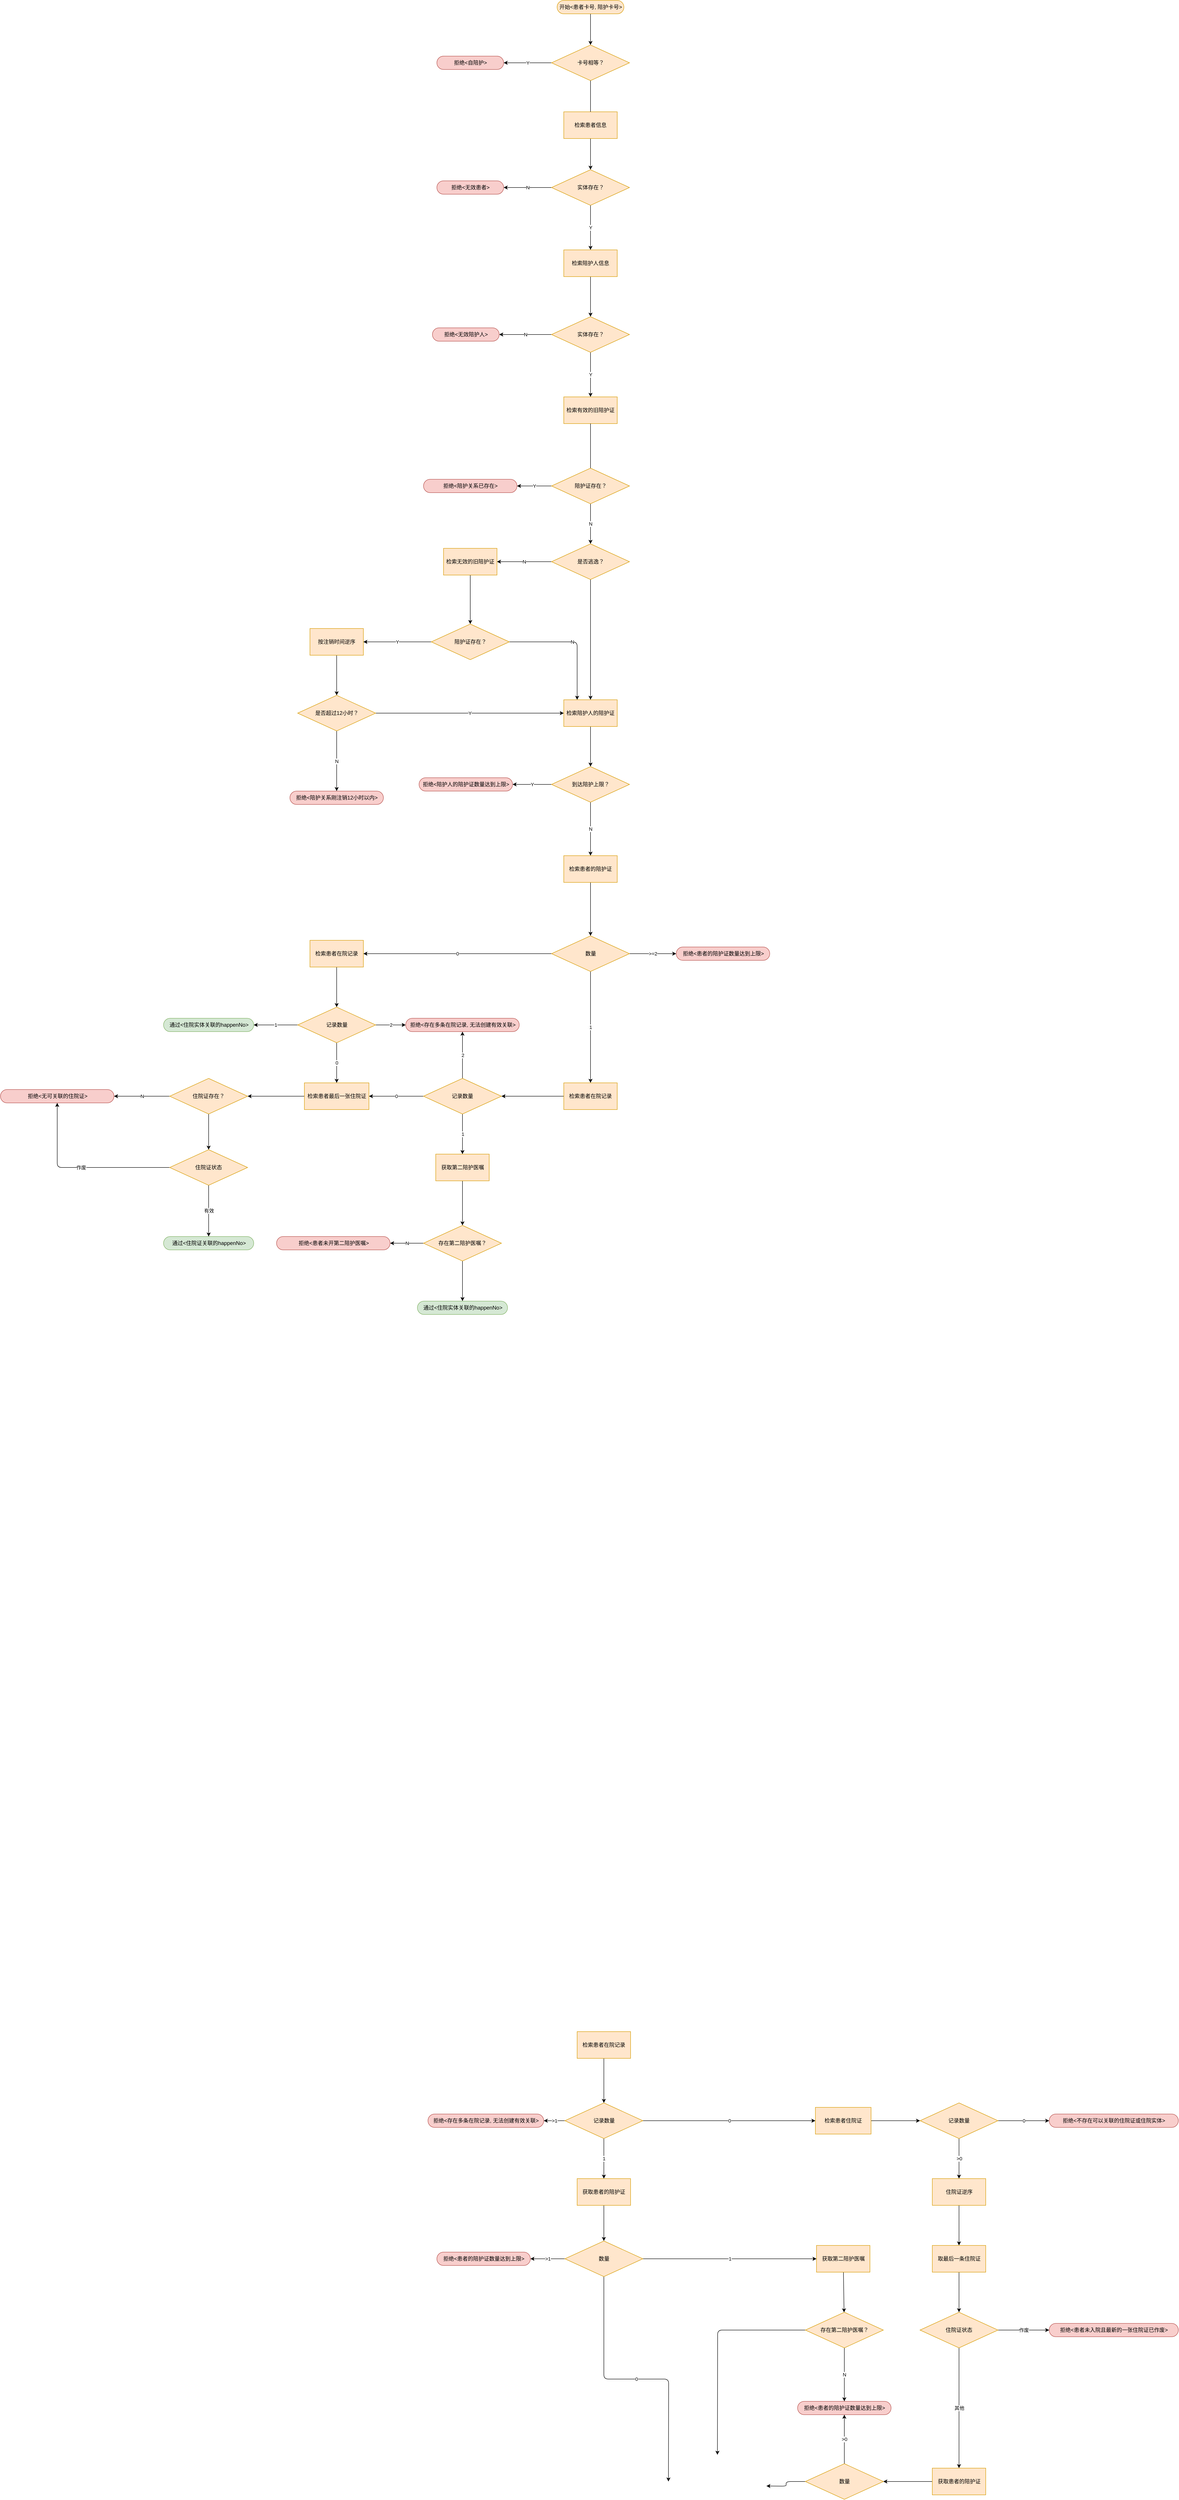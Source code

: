 <mxfile>
    <diagram id="AWQjp3ub72_j4yUvvy9W" name="Page-1">
        <mxGraphModel dx="3399" dy="3284" grid="1" gridSize="10" guides="1" tooltips="1" connect="1" arrows="1" fold="1" page="1" pageScale="1" pageWidth="1920" pageHeight="1200" math="0" shadow="0">
            <root>
                <mxCell id="0"/>
                <mxCell id="1" parent="0"/>
                <mxCell id="6" value="" style="edgeStyle=none;html=1;" parent="1" source="2" target="3" edge="1">
                    <mxGeometry relative="1" as="geometry"/>
                </mxCell>
                <mxCell id="2" value="开始&amp;lt;患者卡号, 陪护卡号&amp;gt;" style="html=1;dashed=0;whitespace=wrap;shape=mxgraph.dfd.start;fillColor=#ffe6cc;strokeColor=#d79b00;" parent="1" vertex="1">
                    <mxGeometry x="430" y="-1460" width="150" height="30" as="geometry"/>
                </mxCell>
                <mxCell id="8" value="Y" style="edgeStyle=none;html=1;" parent="1" source="3" target="7" edge="1">
                    <mxGeometry relative="1" as="geometry"/>
                </mxCell>
                <mxCell id="10" value="" style="edgeStyle=none;html=1;startArrow=none;entryX=0.5;entryY=0;entryDx=0;entryDy=0;" parent="1" source="58" target="60" edge="1">
                    <mxGeometry relative="1" as="geometry"/>
                </mxCell>
                <mxCell id="3" value="卡号相等？" style="rhombus;whiteSpace=wrap;html=1;dashed=0;strokeColor=#d79b00;fillColor=#ffe6cc;" parent="1" vertex="1">
                    <mxGeometry x="417.5" y="-1360" width="175" height="80" as="geometry"/>
                </mxCell>
                <mxCell id="7" value="拒绝&amp;lt;自陪护&amp;gt;" style="html=1;dashed=0;whitespace=wrap;shape=mxgraph.dfd.start;fillColor=#f8cecc;strokeColor=#b85450;" parent="1" vertex="1">
                    <mxGeometry x="160" y="-1335" width="150" height="30" as="geometry"/>
                </mxCell>
                <mxCell id="12" value="" style="edgeStyle=none;html=1;" parent="1" source="9" target="11" edge="1">
                    <mxGeometry relative="1" as="geometry"/>
                </mxCell>
                <mxCell id="9" value="检索陪护人的陪护证" style="whiteSpace=wrap;html=1;dashed=0;strokeColor=#d79b00;fillColor=#ffe6cc;" parent="1" vertex="1">
                    <mxGeometry x="445" y="110" width="120" height="60" as="geometry"/>
                </mxCell>
                <mxCell id="14" value="Y" style="edgeStyle=orthogonalEdgeStyle;html=1;" parent="1" source="11" target="13" edge="1">
                    <mxGeometry relative="1" as="geometry"/>
                </mxCell>
                <mxCell id="16" value="N" style="edgeStyle=none;html=1;" parent="1" source="11" target="90" edge="1">
                    <mxGeometry relative="1" as="geometry">
                        <mxPoint x="540" y="400" as="targetPoint"/>
                    </mxGeometry>
                </mxCell>
                <mxCell id="11" value="到达陪护上限？" style="rhombus;whiteSpace=wrap;html=1;dashed=0;strokeColor=#d79b00;fillColor=#ffe6cc;" parent="1" vertex="1">
                    <mxGeometry x="417.5" y="260" width="175" height="80" as="geometry"/>
                </mxCell>
                <mxCell id="13" value="拒绝&amp;lt;陪护人的陪护证数量达到上限&amp;gt;" style="html=1;dashed=0;whitespace=wrap;shape=mxgraph.dfd.start;fillColor=#f8cecc;strokeColor=#b85450;" parent="1" vertex="1">
                    <mxGeometry x="120" y="285" width="210" height="30" as="geometry"/>
                </mxCell>
                <mxCell id="19" value="拒绝&amp;lt;患者的陪护证数量达到上限&amp;gt;" style="html=1;dashed=0;whitespace=wrap;shape=mxgraph.dfd.start;fillColor=#f8cecc;strokeColor=#b85450;" parent="1" vertex="1">
                    <mxGeometry x="970" y="3930" width="210" height="30" as="geometry"/>
                </mxCell>
                <mxCell id="29" value="" style="edgeStyle=orthogonalEdgeStyle;html=1;" parent="1" source="25" target="27" edge="1">
                    <mxGeometry relative="1" as="geometry"/>
                </mxCell>
                <mxCell id="25" value="检索患者在院记录" style="whiteSpace=wrap;html=1;dashed=0;strokeColor=#d79b00;fillColor=#ffe6cc;" parent="1" vertex="1">
                    <mxGeometry x="475" y="3100" width="120" height="60" as="geometry"/>
                </mxCell>
                <mxCell id="31" value="&amp;gt;1" style="edgeStyle=orthogonalEdgeStyle;html=1;" parent="1" source="27" target="30" edge="1">
                    <mxGeometry relative="1" as="geometry"/>
                </mxCell>
                <mxCell id="33" value="0" style="edgeStyle=orthogonalEdgeStyle;html=1;" parent="1" source="27" target="32" edge="1">
                    <mxGeometry relative="1" as="geometry"/>
                </mxCell>
                <mxCell id="35" value="1" style="edgeStyle=orthogonalEdgeStyle;html=1;entryX=0.5;entryY=0;entryDx=0;entryDy=0;" parent="1" source="27" target="75" edge="1">
                    <mxGeometry relative="1" as="geometry">
                        <mxPoint x="535" y="3430" as="targetPoint"/>
                    </mxGeometry>
                </mxCell>
                <mxCell id="27" value="记录数量" style="rhombus;whiteSpace=wrap;html=1;dashed=0;strokeColor=#d79b00;fillColor=#ffe6cc;" parent="1" vertex="1">
                    <mxGeometry x="447.5" y="3260" width="175" height="80" as="geometry"/>
                </mxCell>
                <mxCell id="30" value="拒绝&amp;lt;存在多条在院记录, 无法创建有效关联&amp;gt;" style="html=1;dashed=0;whitespace=wrap;shape=mxgraph.dfd.start;fillColor=#f8cecc;strokeColor=#b85450;" parent="1" vertex="1">
                    <mxGeometry x="140" y="3285" width="260" height="30" as="geometry"/>
                </mxCell>
                <mxCell id="37" value="" style="edgeStyle=orthogonalEdgeStyle;html=1;" parent="1" source="32" target="36" edge="1">
                    <mxGeometry relative="1" as="geometry"/>
                </mxCell>
                <mxCell id="32" value="检索患者住院证" style="whiteSpace=wrap;html=1;dashed=0;strokeColor=#d79b00;fillColor=#ffe6cc;" parent="1" vertex="1">
                    <mxGeometry x="1010" y="3270" width="125" height="60" as="geometry"/>
                </mxCell>
                <mxCell id="39" value="0" style="edgeStyle=orthogonalEdgeStyle;html=1;" parent="1" source="36" target="38" edge="1">
                    <mxGeometry relative="1" as="geometry"/>
                </mxCell>
                <mxCell id="41" value="&amp;gt;0" style="edgeStyle=orthogonalEdgeStyle;html=1;" parent="1" source="36" target="40" edge="1">
                    <mxGeometry relative="1" as="geometry"/>
                </mxCell>
                <mxCell id="36" value="记录数量" style="rhombus;whiteSpace=wrap;html=1;dashed=0;strokeColor=#d79b00;fillColor=#ffe6cc;" parent="1" vertex="1">
                    <mxGeometry x="1245" y="3260" width="175" height="80" as="geometry"/>
                </mxCell>
                <mxCell id="38" value="拒绝&amp;lt;不存在可以关联的住院证或住院实体&amp;gt;" style="html=1;dashed=0;whitespace=wrap;shape=mxgraph.dfd.start;fillColor=#f8cecc;strokeColor=#b85450;" parent="1" vertex="1">
                    <mxGeometry x="1535" y="3285" width="290" height="30" as="geometry"/>
                </mxCell>
                <mxCell id="43" value="" style="edgeStyle=none;html=1;" parent="1" source="40" target="42" edge="1">
                    <mxGeometry relative="1" as="geometry"/>
                </mxCell>
                <mxCell id="40" value="住院证逆序" style="whiteSpace=wrap;html=1;dashed=0;strokeColor=#d79b00;fillColor=#ffe6cc;" parent="1" vertex="1">
                    <mxGeometry x="1272.5" y="3430" width="120" height="60" as="geometry"/>
                </mxCell>
                <mxCell id="45" value="" style="edgeStyle=none;html=1;" parent="1" source="42" target="44" edge="1">
                    <mxGeometry relative="1" as="geometry"/>
                </mxCell>
                <mxCell id="42" value="取最后一条住院证" style="whiteSpace=wrap;html=1;dashed=0;strokeColor=#d79b00;fillColor=#ffe6cc;" parent="1" vertex="1">
                    <mxGeometry x="1272.5" y="3580" width="120" height="60" as="geometry"/>
                </mxCell>
                <mxCell id="46" value="其他" style="edgeStyle=none;html=1;" parent="1" source="44" target="78" edge="1">
                    <mxGeometry relative="1" as="geometry">
                        <mxPoint x="1150" y="3710" as="targetPoint"/>
                    </mxGeometry>
                </mxCell>
                <mxCell id="49" value="作废" style="edgeStyle=none;html=1;" parent="1" source="44" target="48" edge="1">
                    <mxGeometry relative="1" as="geometry"/>
                </mxCell>
                <mxCell id="44" value="住院证状态" style="rhombus;whiteSpace=wrap;html=1;dashed=0;strokeColor=#d79b00;fillColor=#ffe6cc;" parent="1" vertex="1">
                    <mxGeometry x="1245" y="3730" width="175" height="80" as="geometry"/>
                </mxCell>
                <mxCell id="48" value="拒绝&amp;lt;患者未入院且最新的一张住院证已作废&amp;gt;" style="html=1;dashed=0;whitespace=wrap;shape=mxgraph.dfd.start;fillColor=#f8cecc;strokeColor=#b85450;" parent="1" vertex="1">
                    <mxGeometry x="1535" y="3755" width="290" height="30" as="geometry"/>
                </mxCell>
                <mxCell id="58" value="检索患者信息" style="whiteSpace=wrap;html=1;dashed=0;strokeColor=#d79b00;fillColor=#ffe6cc;" parent="1" vertex="1">
                    <mxGeometry x="445" y="-1210" width="120" height="60" as="geometry"/>
                </mxCell>
                <mxCell id="59" value="" style="edgeStyle=none;html=1;endArrow=none;" parent="1" source="3" target="58" edge="1">
                    <mxGeometry relative="1" as="geometry">
                        <mxPoint x="505" y="-1280" as="sourcePoint"/>
                        <mxPoint x="505" y="-900" as="targetPoint"/>
                    </mxGeometry>
                </mxCell>
                <mxCell id="61" value="Y" style="edgeStyle=none;html=1;entryX=0.5;entryY=0;entryDx=0;entryDy=0;" parent="1" source="60" target="65" edge="1">
                    <mxGeometry relative="1" as="geometry"/>
                </mxCell>
                <mxCell id="63" value="N" style="edgeStyle=none;html=1;" parent="1" source="60" target="62" edge="1">
                    <mxGeometry relative="1" as="geometry"/>
                </mxCell>
                <mxCell id="60" value="实体存在？" style="rhombus;whiteSpace=wrap;html=1;dashed=0;strokeColor=#d79b00;fillColor=#ffe6cc;" parent="1" vertex="1">
                    <mxGeometry x="417.5" y="-1080" width="175" height="80" as="geometry"/>
                </mxCell>
                <mxCell id="62" value="拒绝&amp;lt;无效患者&amp;gt;" style="html=1;dashed=0;whitespace=wrap;shape=mxgraph.dfd.start;fillColor=#f8cecc;strokeColor=#b85450;" parent="1" vertex="1">
                    <mxGeometry x="160" y="-1055" width="150" height="30" as="geometry"/>
                </mxCell>
                <mxCell id="64" value="" style="edgeStyle=none;html=1;startArrow=none;entryX=0.5;entryY=0;entryDx=0;entryDy=0;" parent="1" source="65" target="67" edge="1">
                    <mxGeometry relative="1" as="geometry"/>
                </mxCell>
                <mxCell id="65" value="检索陪护人信息" style="whiteSpace=wrap;html=1;dashed=0;strokeColor=#d79b00;fillColor=#ffe6cc;" parent="1" vertex="1">
                    <mxGeometry x="445" y="-900" width="120" height="60" as="geometry"/>
                </mxCell>
                <mxCell id="66" value="N" style="edgeStyle=none;html=1;" parent="1" source="67" target="68" edge="1">
                    <mxGeometry relative="1" as="geometry"/>
                </mxCell>
                <mxCell id="69" value="N" style="edgeStyle=orthogonalEdgeStyle;html=1;startArrow=none;entryX=0.25;entryY=0;entryDx=0;entryDy=0;" parent="1" source="162" target="9" edge="1">
                    <mxGeometry relative="1" as="geometry">
                        <mxPoint x="505" y="-50" as="targetPoint"/>
                    </mxGeometry>
                </mxCell>
                <mxCell id="137" value="Y" style="edgeStyle=none;html=1;" edge="1" parent="1" source="67" target="135">
                    <mxGeometry relative="1" as="geometry"/>
                </mxCell>
                <mxCell id="67" value="实体存在？" style="rhombus;whiteSpace=wrap;html=1;dashed=0;strokeColor=#d79b00;fillColor=#ffe6cc;" parent="1" vertex="1">
                    <mxGeometry x="417.5" y="-750" width="175" height="80" as="geometry"/>
                </mxCell>
                <mxCell id="68" value="拒绝&amp;lt;无效陪护人&amp;gt;" style="html=1;dashed=0;whitespace=wrap;shape=mxgraph.dfd.start;fillColor=#f8cecc;strokeColor=#b85450;" parent="1" vertex="1">
                    <mxGeometry x="150" y="-725" width="150" height="30" as="geometry"/>
                </mxCell>
                <mxCell id="73" value="" style="edgeStyle=none;html=1;" parent="1" source="70" target="71" edge="1">
                    <mxGeometry relative="1" as="geometry"/>
                </mxCell>
                <mxCell id="70" value="获取第二陪护医嘱" style="whiteSpace=wrap;html=1;dashed=0;strokeColor=#d79b00;fillColor=#ffe6cc;" parent="1" vertex="1">
                    <mxGeometry x="1012.5" y="3580" width="120" height="60" as="geometry"/>
                </mxCell>
                <mxCell id="82" value="N" style="edgeStyle=orthogonalEdgeStyle;html=1;" parent="1" source="71" target="19" edge="1">
                    <mxGeometry relative="1" as="geometry"/>
                </mxCell>
                <mxCell id="85" style="edgeStyle=orthogonalEdgeStyle;html=1;exitX=0;exitY=0.5;exitDx=0;exitDy=0;" parent="1" source="71" edge="1">
                    <mxGeometry relative="1" as="geometry">
                        <mxPoint x="790" y="4050" as="targetPoint"/>
                    </mxGeometry>
                </mxCell>
                <mxCell id="71" value="存在第二陪护医嘱？" style="rhombus;whiteSpace=wrap;html=1;dashed=0;strokeColor=#d79b00;fillColor=#ffe6cc;" parent="1" vertex="1">
                    <mxGeometry x="987.5" y="3730" width="175" height="80" as="geometry"/>
                </mxCell>
                <mxCell id="77" value="" style="edgeStyle=orthogonalEdgeStyle;html=1;" parent="1" source="75" target="76" edge="1">
                    <mxGeometry relative="1" as="geometry"/>
                </mxCell>
                <mxCell id="75" value="获取患者的陪护证" style="whiteSpace=wrap;html=1;dashed=0;strokeColor=#d79b00;fillColor=#ffe6cc;" parent="1" vertex="1">
                    <mxGeometry x="475" y="3430" width="120" height="60" as="geometry"/>
                </mxCell>
                <mxCell id="81" value="1" style="edgeStyle=orthogonalEdgeStyle;html=1;" parent="1" source="76" target="70" edge="1">
                    <mxGeometry relative="1" as="geometry"/>
                </mxCell>
                <mxCell id="86" value="0" style="edgeStyle=orthogonalEdgeStyle;html=1;exitX=0.5;exitY=1;exitDx=0;exitDy=0;" parent="1" source="76" edge="1">
                    <mxGeometry relative="1" as="geometry">
                        <mxPoint x="680" y="4110" as="targetPoint"/>
                    </mxGeometry>
                </mxCell>
                <mxCell id="88" value="&amp;gt;1" style="edgeStyle=orthogonalEdgeStyle;html=1;" parent="1" source="76" target="87" edge="1">
                    <mxGeometry relative="1" as="geometry"/>
                </mxCell>
                <mxCell id="76" value="数量" style="rhombus;whiteSpace=wrap;html=1;dashed=0;strokeColor=#d79b00;fillColor=#ffe6cc;" parent="1" vertex="1">
                    <mxGeometry x="447.5" y="3570" width="175" height="80" as="geometry"/>
                </mxCell>
                <mxCell id="80" value="" style="edgeStyle=orthogonalEdgeStyle;html=1;" parent="1" source="78" target="79" edge="1">
                    <mxGeometry relative="1" as="geometry"/>
                </mxCell>
                <mxCell id="78" value="获取患者的陪护证" style="whiteSpace=wrap;html=1;dashed=0;strokeColor=#d79b00;fillColor=#ffe6cc;" parent="1" vertex="1">
                    <mxGeometry x="1272.5" y="4080" width="120" height="60" as="geometry"/>
                </mxCell>
                <mxCell id="83" value="&amp;gt;0" style="edgeStyle=orthogonalEdgeStyle;html=1;" parent="1" source="79" target="19" edge="1">
                    <mxGeometry relative="1" as="geometry"/>
                </mxCell>
                <mxCell id="84" style="edgeStyle=orthogonalEdgeStyle;html=1;exitX=0;exitY=0.5;exitDx=0;exitDy=0;" parent="1" source="79" edge="1">
                    <mxGeometry relative="1" as="geometry">
                        <mxPoint x="900" y="4120" as="targetPoint"/>
                    </mxGeometry>
                </mxCell>
                <mxCell id="79" value="数量" style="rhombus;whiteSpace=wrap;html=1;dashed=0;strokeColor=#d79b00;fillColor=#ffe6cc;" parent="1" vertex="1">
                    <mxGeometry x="987.5" y="4070" width="175" height="80" as="geometry"/>
                </mxCell>
                <mxCell id="87" value="拒绝&amp;lt;患者的陪护证数量达到上限&amp;gt;" style="html=1;dashed=0;whitespace=wrap;shape=mxgraph.dfd.start;fillColor=#f8cecc;strokeColor=#b85450;" parent="1" vertex="1">
                    <mxGeometry x="160" y="3595" width="210" height="30" as="geometry"/>
                </mxCell>
                <mxCell id="92" value="" style="edgeStyle=orthogonalEdgeStyle;html=1;" parent="1" source="90" target="91" edge="1">
                    <mxGeometry relative="1" as="geometry"/>
                </mxCell>
                <mxCell id="90" value="检索患者的陪护证" style="whiteSpace=wrap;html=1;dashed=0;strokeColor=#d79b00;fillColor=#ffe6cc;" parent="1" vertex="1">
                    <mxGeometry x="445" y="460" width="120" height="60" as="geometry"/>
                </mxCell>
                <mxCell id="93" value="&amp;gt;=2" style="edgeStyle=orthogonalEdgeStyle;html=1;" parent="1" source="91" target="113" edge="1">
                    <mxGeometry relative="1" as="geometry">
                        <mxPoint x="920" y="680" as="targetPoint"/>
                    </mxGeometry>
                </mxCell>
                <mxCell id="95" value="1" style="edgeStyle=orthogonalEdgeStyle;html=1;" parent="1" source="91" target="94" edge="1">
                    <mxGeometry relative="1" as="geometry"/>
                </mxCell>
                <mxCell id="128" value="0" style="edgeStyle=orthogonalEdgeStyle;html=1;exitX=0;exitY=0.5;exitDx=0;exitDy=0;" parent="1" source="91" target="127" edge="1">
                    <mxGeometry relative="1" as="geometry"/>
                </mxCell>
                <mxCell id="91" value="数量" style="rhombus;whiteSpace=wrap;html=1;dashed=0;strokeColor=#d79b00;fillColor=#ffe6cc;" parent="1" vertex="1">
                    <mxGeometry x="417.5" y="640" width="175" height="80" as="geometry"/>
                </mxCell>
                <mxCell id="98" value="" style="edgeStyle=orthogonalEdgeStyle;html=1;" parent="1" source="94" target="97" edge="1">
                    <mxGeometry relative="1" as="geometry"/>
                </mxCell>
                <mxCell id="94" value="&lt;span&gt;检索患者在院记录&lt;/span&gt;" style="whiteSpace=wrap;html=1;dashed=0;strokeColor=#d79b00;fillColor=#ffe6cc;" parent="1" vertex="1">
                    <mxGeometry x="445" y="970" width="120" height="60" as="geometry"/>
                </mxCell>
                <mxCell id="99" value="0" style="edgeStyle=orthogonalEdgeStyle;html=1;exitX=0;exitY=0.5;exitDx=0;exitDy=0;" parent="1" source="97" target="117" edge="1">
                    <mxGeometry relative="1" as="geometry">
                        <mxPoint x="260" y="1000" as="targetPoint"/>
                    </mxGeometry>
                </mxCell>
                <mxCell id="101" value="2" style="edgeStyle=orthogonalEdgeStyle;html=1;" parent="1" source="97" target="100" edge="1">
                    <mxGeometry relative="1" as="geometry"/>
                </mxCell>
                <mxCell id="104" value="1" style="edgeStyle=orthogonalEdgeStyle;html=1;" parent="1" source="97" target="102" edge="1">
                    <mxGeometry relative="1" as="geometry"/>
                </mxCell>
                <mxCell id="97" value="记录数量" style="rhombus;whiteSpace=wrap;html=1;dashed=0;strokeColor=#d79b00;fillColor=#ffe6cc;" parent="1" vertex="1">
                    <mxGeometry x="130" y="960" width="175" height="80" as="geometry"/>
                </mxCell>
                <mxCell id="100" value="拒绝&amp;lt;存在多条在院记录, 无法创建有效关联&amp;gt;" style="html=1;dashed=0;whitespace=wrap;shape=mxgraph.dfd.start;fillColor=#f8cecc;strokeColor=#b85450;" parent="1" vertex="1">
                    <mxGeometry x="90" y="825" width="255" height="30" as="geometry"/>
                </mxCell>
                <mxCell id="105" value="" style="edgeStyle=orthogonalEdgeStyle;html=1;" parent="1" source="102" target="103" edge="1">
                    <mxGeometry relative="1" as="geometry"/>
                </mxCell>
                <mxCell id="102" value="获取第二陪护医嘱" style="whiteSpace=wrap;html=1;dashed=0;strokeColor=#d79b00;fillColor=#ffe6cc;" parent="1" vertex="1">
                    <mxGeometry x="157.5" y="1130" width="120" height="60" as="geometry"/>
                </mxCell>
                <mxCell id="107" value="N" style="edgeStyle=orthogonalEdgeStyle;html=1;" parent="1" source="103" target="106" edge="1">
                    <mxGeometry relative="1" as="geometry"/>
                </mxCell>
                <mxCell id="116" value="" style="edgeStyle=orthogonalEdgeStyle;html=1;" parent="1" source="103" target="115" edge="1">
                    <mxGeometry relative="1" as="geometry"/>
                </mxCell>
                <mxCell id="103" value="存在第二陪护医嘱？" style="rhombus;whiteSpace=wrap;html=1;dashed=0;strokeColor=#d79b00;fillColor=#ffe6cc;" parent="1" vertex="1">
                    <mxGeometry x="130" y="1290" width="175" height="80" as="geometry"/>
                </mxCell>
                <mxCell id="106" value="拒绝&amp;lt;患者未开第二陪护医嘱&amp;gt;" style="html=1;dashed=0;whitespace=wrap;shape=mxgraph.dfd.start;fillColor=#f8cecc;strokeColor=#b85450;" parent="1" vertex="1">
                    <mxGeometry x="-200" y="1315" width="255" height="30" as="geometry"/>
                </mxCell>
                <mxCell id="113" value="拒绝&amp;lt;患者的陪护证数量达到上限&amp;gt;" style="html=1;dashed=0;whitespace=wrap;shape=mxgraph.dfd.start;fillColor=#f8cecc;strokeColor=#b85450;" parent="1" vertex="1">
                    <mxGeometry x="697.5" y="665" width="210" height="30" as="geometry"/>
                </mxCell>
                <mxCell id="115" value="通过&amp;lt;住院实体关联的happenNo&amp;gt;" style="html=1;dashed=0;whitespace=wrap;shape=mxgraph.dfd.start;fillColor=#d5e8d4;strokeColor=#82b366;" parent="1" vertex="1">
                    <mxGeometry x="116.25" y="1460" width="202.5" height="30" as="geometry"/>
                </mxCell>
                <mxCell id="120" style="edgeStyle=orthogonalEdgeStyle;html=1;exitX=0;exitY=0.5;exitDx=0;exitDy=0;" parent="1" source="117" target="118" edge="1">
                    <mxGeometry relative="1" as="geometry"/>
                </mxCell>
                <mxCell id="117" value="检索患者最后一张住院证" style="whiteSpace=wrap;html=1;dashed=0;strokeColor=#d79b00;fillColor=#ffe6cc;" parent="1" vertex="1">
                    <mxGeometry x="-137.5" y="970" width="145" height="60" as="geometry"/>
                </mxCell>
                <mxCell id="121" value="N" style="edgeStyle=orthogonalEdgeStyle;html=1;exitX=0;exitY=0.5;exitDx=0;exitDy=0;" parent="1" source="118" target="119" edge="1">
                    <mxGeometry relative="1" as="geometry"/>
                </mxCell>
                <mxCell id="123" value="" style="edgeStyle=orthogonalEdgeStyle;html=1;" parent="1" source="118" target="122" edge="1">
                    <mxGeometry relative="1" as="geometry"/>
                </mxCell>
                <mxCell id="118" value="住院证存在？" style="rhombus;whiteSpace=wrap;html=1;dashed=0;strokeColor=#d79b00;fillColor=#ffe6cc;" parent="1" vertex="1">
                    <mxGeometry x="-440" y="960" width="175" height="80" as="geometry"/>
                </mxCell>
                <mxCell id="119" value="拒绝&amp;lt;无可关联的住院证&amp;gt;" style="html=1;dashed=0;whitespace=wrap;shape=mxgraph.dfd.start;fillColor=#f8cecc;strokeColor=#b85450;" parent="1" vertex="1">
                    <mxGeometry x="-820" y="985" width="255" height="30" as="geometry"/>
                </mxCell>
                <mxCell id="124" value="作废" style="edgeStyle=orthogonalEdgeStyle;html=1;exitX=0;exitY=0.5;exitDx=0;exitDy=0;" parent="1" source="122" target="119" edge="1">
                    <mxGeometry relative="1" as="geometry"/>
                </mxCell>
                <mxCell id="126" value="有效" style="edgeStyle=orthogonalEdgeStyle;html=1;" parent="1" source="122" target="125" edge="1">
                    <mxGeometry relative="1" as="geometry"/>
                </mxCell>
                <mxCell id="122" value="住院证状态" style="rhombus;whiteSpace=wrap;html=1;dashed=0;strokeColor=#d79b00;fillColor=#ffe6cc;" parent="1" vertex="1">
                    <mxGeometry x="-440" y="1120" width="175" height="80" as="geometry"/>
                </mxCell>
                <mxCell id="125" value="通过&amp;lt;住院证关联的happenNo&amp;gt;" style="html=1;dashed=0;whitespace=wrap;shape=mxgraph.dfd.start;fillColor=#d5e8d4;strokeColor=#82b366;" parent="1" vertex="1">
                    <mxGeometry x="-453.75" y="1315" width="202.5" height="30" as="geometry"/>
                </mxCell>
                <mxCell id="130" value="" style="edgeStyle=orthogonalEdgeStyle;html=1;" parent="1" source="127" target="129" edge="1">
                    <mxGeometry relative="1" as="geometry"/>
                </mxCell>
                <mxCell id="127" value="&lt;span&gt;检索患者在院记录&lt;/span&gt;" style="whiteSpace=wrap;html=1;dashed=0;strokeColor=#d79b00;fillColor=#ffe6cc;" parent="1" vertex="1">
                    <mxGeometry x="-125" y="650" width="120" height="60" as="geometry"/>
                </mxCell>
                <mxCell id="131" value="0" style="edgeStyle=orthogonalEdgeStyle;html=1;" parent="1" source="129" target="117" edge="1">
                    <mxGeometry relative="1" as="geometry"/>
                </mxCell>
                <mxCell id="133" value="1" style="edgeStyle=orthogonalEdgeStyle;html=1;" parent="1" source="129" target="132" edge="1">
                    <mxGeometry relative="1" as="geometry"/>
                </mxCell>
                <mxCell id="134" value="2" style="edgeStyle=orthogonalEdgeStyle;html=1;" parent="1" source="129" target="100" edge="1">
                    <mxGeometry relative="1" as="geometry"/>
                </mxCell>
                <mxCell id="129" value="记录数量" style="rhombus;whiteSpace=wrap;html=1;dashed=0;strokeColor=#d79b00;fillColor=#ffe6cc;" parent="1" vertex="1">
                    <mxGeometry x="-152.5" y="800" width="175" height="80" as="geometry"/>
                </mxCell>
                <mxCell id="132" value="通过&amp;lt;住院实体关联的happenNo&amp;gt;" style="html=1;dashed=0;whitespace=wrap;shape=mxgraph.dfd.start;fillColor=#d5e8d4;strokeColor=#82b366;" parent="1" vertex="1">
                    <mxGeometry x="-453.75" y="825" width="202.5" height="30" as="geometry"/>
                </mxCell>
                <mxCell id="135" value="检索有效的旧陪护证" style="whiteSpace=wrap;html=1;dashed=0;strokeColor=#d79b00;fillColor=#ffe6cc;" vertex="1" parent="1">
                    <mxGeometry x="445" y="-570" width="120" height="60" as="geometry"/>
                </mxCell>
                <mxCell id="142" value="Y" style="edgeStyle=none;html=1;" edge="1" parent="1" source="139" target="145">
                    <mxGeometry relative="1" as="geometry">
                        <mxPoint x="285.0" y="-370.0" as="targetPoint"/>
                    </mxGeometry>
                </mxCell>
                <mxCell id="165" value="N" style="edgeStyle=orthogonalEdgeStyle;html=1;" edge="1" parent="1" source="139" target="164">
                    <mxGeometry relative="1" as="geometry"/>
                </mxCell>
                <mxCell id="139" value="陪护证存在？" style="rhombus;whiteSpace=wrap;html=1;dashed=0;strokeColor=#d79b00;fillColor=#ffe6cc;" vertex="1" parent="1">
                    <mxGeometry x="417.5" y="-410" width="175" height="80" as="geometry"/>
                </mxCell>
                <mxCell id="140" value="" style="edgeStyle=none;html=1;startArrow=none;endArrow=none;" edge="1" parent="1" source="135" target="139">
                    <mxGeometry relative="1" as="geometry">
                        <mxPoint x="505" y="-510" as="sourcePoint"/>
                        <mxPoint x="505" y="-240" as="targetPoint"/>
                    </mxGeometry>
                </mxCell>
                <mxCell id="145" value="拒绝&amp;lt;陪护关系已存在&amp;gt;" style="html=1;dashed=0;whitespace=wrap;shape=mxgraph.dfd.start;fillColor=#f8cecc;strokeColor=#b85450;" vertex="1" parent="1">
                    <mxGeometry x="130" y="-385" width="210" height="30" as="geometry"/>
                </mxCell>
                <mxCell id="155" value="" style="edgeStyle=none;html=1;" edge="1" parent="1" source="147" target="154">
                    <mxGeometry relative="1" as="geometry"/>
                </mxCell>
                <mxCell id="147" value="按注销时间逆序" style="whiteSpace=wrap;html=1;dashed=0;strokeColor=#d79b00;fillColor=#ffe6cc;" vertex="1" parent="1">
                    <mxGeometry x="-125" y="-50" width="120" height="60" as="geometry"/>
                </mxCell>
                <mxCell id="153" value="Y" style="edgeStyle=none;html=1;" edge="1" parent="1" source="162" target="147">
                    <mxGeometry relative="1" as="geometry">
                        <mxPoint x="-152.5" y="-20.0" as="sourcePoint"/>
                    </mxGeometry>
                </mxCell>
                <mxCell id="157" value="N" style="edgeStyle=none;html=1;exitX=0.5;exitY=1;exitDx=0;exitDy=0;" edge="1" parent="1" source="154" target="156">
                    <mxGeometry relative="1" as="geometry"/>
                </mxCell>
                <mxCell id="158" value="Y" style="edgeStyle=none;html=1;exitX=1;exitY=0.5;exitDx=0;exitDy=0;entryX=0;entryY=0.5;entryDx=0;entryDy=0;" edge="1" parent="1" source="154" target="9">
                    <mxGeometry relative="1" as="geometry"/>
                </mxCell>
                <mxCell id="154" value="是否超过12小时？" style="rhombus;whiteSpace=wrap;html=1;dashed=0;strokeColor=#d79b00;fillColor=#ffe6cc;" vertex="1" parent="1">
                    <mxGeometry x="-152.5" y="100" width="175" height="80" as="geometry"/>
                </mxCell>
                <mxCell id="156" value="拒绝&amp;lt;陪护关系刚注销12小时以内&amp;gt;" style="html=1;dashed=0;whitespace=wrap;shape=mxgraph.dfd.start;fillColor=#f8cecc;strokeColor=#b85450;" vertex="1" parent="1">
                    <mxGeometry x="-170" y="315" width="210" height="30" as="geometry"/>
                </mxCell>
                <mxCell id="167" value="" style="edgeStyle=orthogonalEdgeStyle;html=1;" edge="1" parent="1" source="159" target="162">
                    <mxGeometry relative="1" as="geometry"/>
                </mxCell>
                <mxCell id="159" value="检索无效的旧陪护证" style="whiteSpace=wrap;html=1;dashed=0;strokeColor=#d79b00;fillColor=#ffe6cc;" vertex="1" parent="1">
                    <mxGeometry x="175" y="-230" width="120" height="60" as="geometry"/>
                </mxCell>
                <mxCell id="162" value="陪护证存在？" style="rhombus;whiteSpace=wrap;html=1;dashed=0;strokeColor=#d79b00;fillColor=#ffe6cc;" vertex="1" parent="1">
                    <mxGeometry x="147.5" y="-60" width="175" height="80" as="geometry"/>
                </mxCell>
                <mxCell id="166" value="N" style="edgeStyle=orthogonalEdgeStyle;html=1;exitX=0;exitY=0.5;exitDx=0;exitDy=0;" edge="1" parent="1" source="164" target="159">
                    <mxGeometry relative="1" as="geometry"/>
                </mxCell>
                <mxCell id="168" style="edgeStyle=orthogonalEdgeStyle;html=1;exitX=0.5;exitY=1;exitDx=0;exitDy=0;" edge="1" parent="1" source="164" target="9">
                    <mxGeometry relative="1" as="geometry"/>
                </mxCell>
                <mxCell id="164" value="是否逃逸？" style="rhombus;whiteSpace=wrap;html=1;dashed=0;strokeColor=#d79b00;fillColor=#ffe6cc;" vertex="1" parent="1">
                    <mxGeometry x="417.5" y="-240" width="175" height="80" as="geometry"/>
                </mxCell>
            </root>
        </mxGraphModel>
    </diagram>
</mxfile>